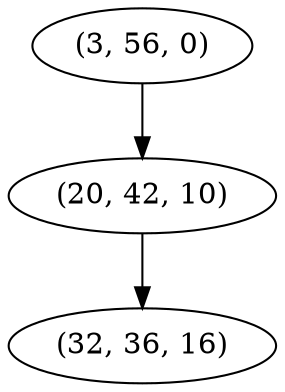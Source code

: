 digraph tree {
    "(3, 56, 0)";
    "(20, 42, 10)";
    "(32, 36, 16)";
    "(3, 56, 0)" -> "(20, 42, 10)";
    "(20, 42, 10)" -> "(32, 36, 16)";
}
